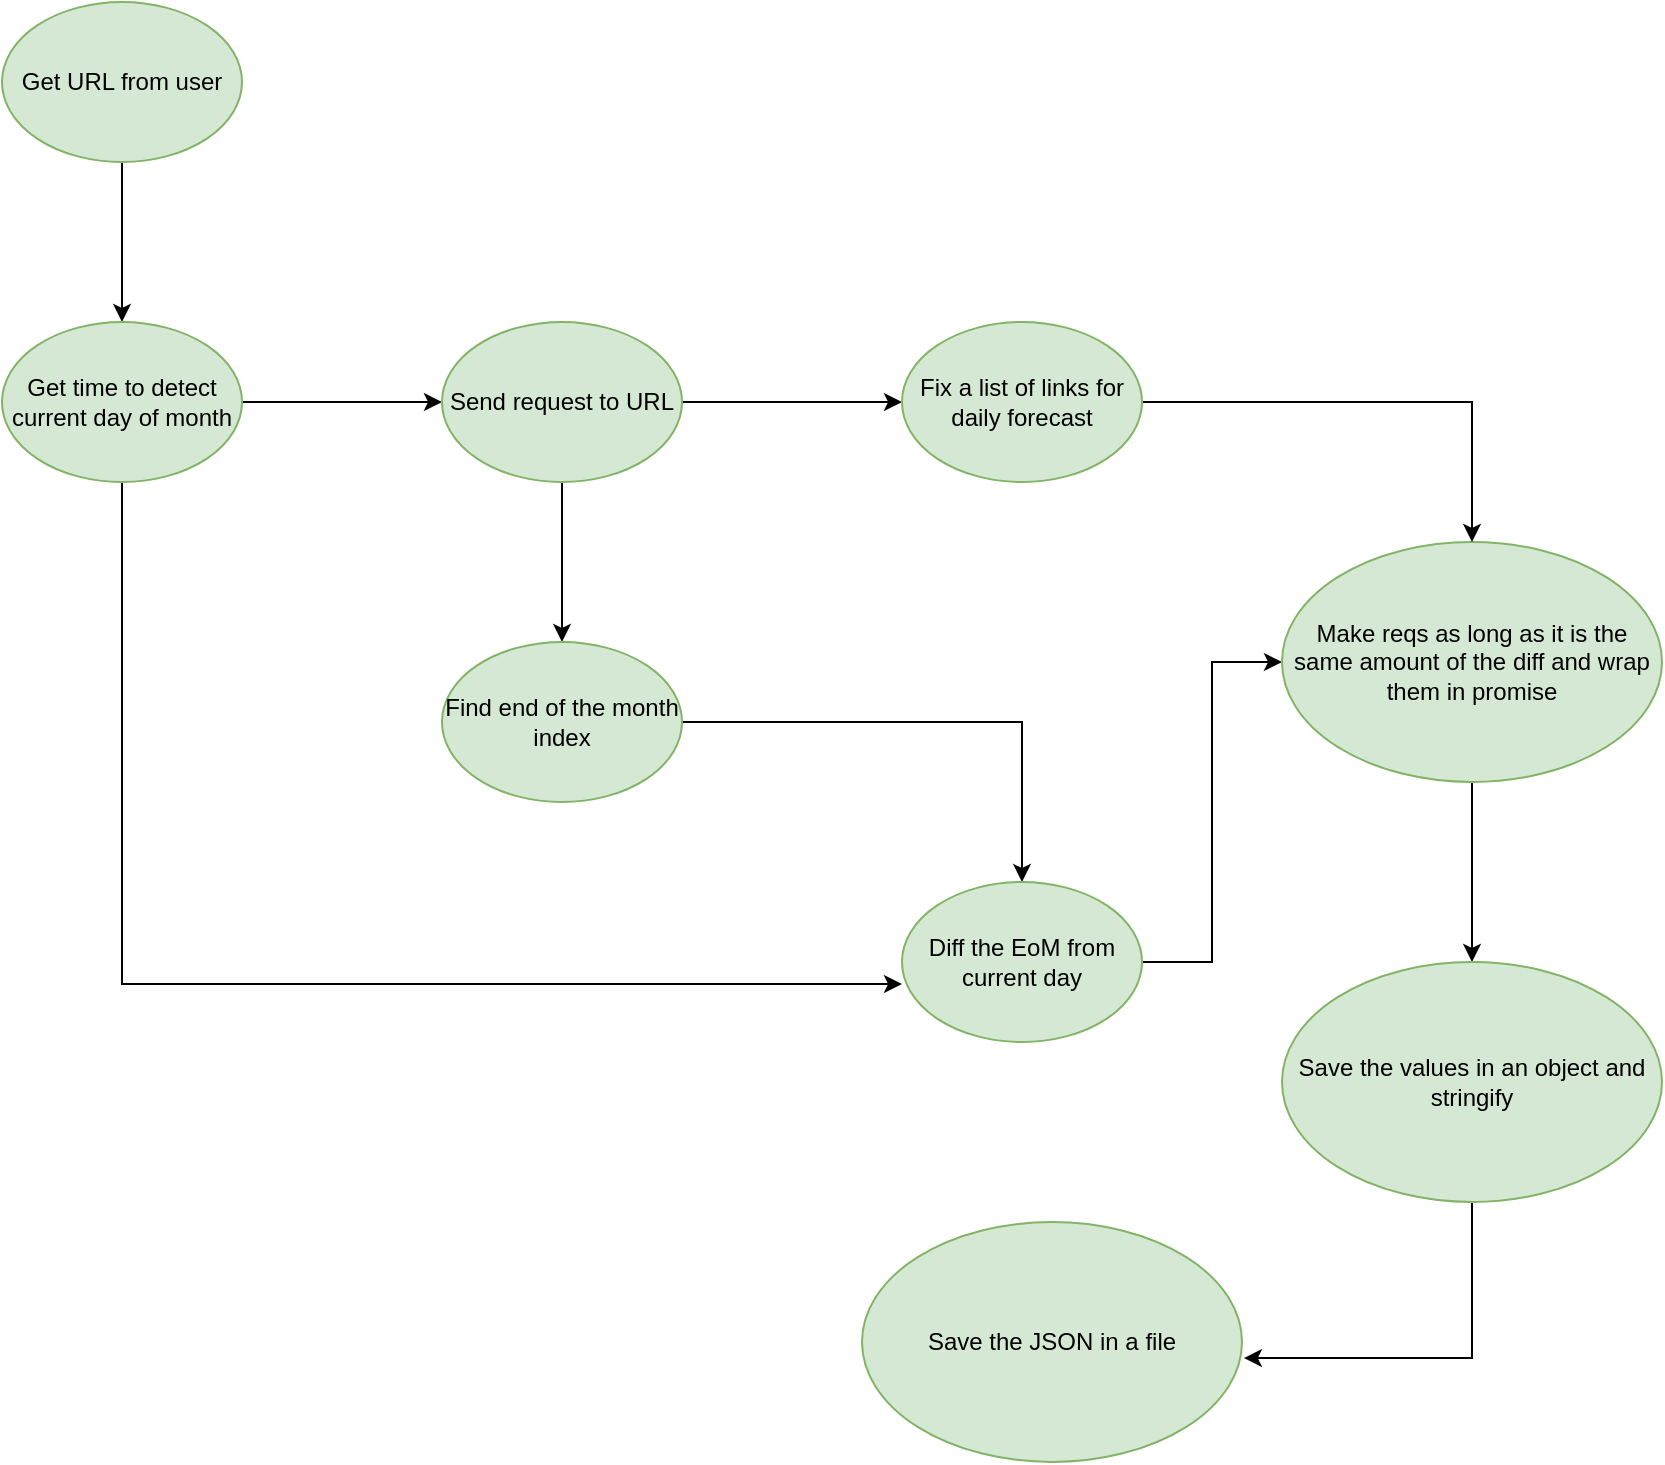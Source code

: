 <mxfile version="14.9.3" type="github">
  <diagram id="krcAVNINpBlmixEPBgvQ" name="Flow of Operation">
    <mxGraphModel dx="1422" dy="773" grid="1" gridSize="10" guides="1" tooltips="1" connect="1" arrows="1" fold="1" page="1" pageScale="1" pageWidth="1169" pageHeight="827" math="0" shadow="0">
      <root>
        <mxCell id="0" />
        <mxCell id="1" parent="0" />
        <mxCell id="UeT1FfdzGyLcaej1l1ET-3" style="edgeStyle=orthogonalEdgeStyle;rounded=0;orthogonalLoop=1;jettySize=auto;html=1;" parent="1" source="UeT1FfdzGyLcaej1l1ET-1" target="UeT1FfdzGyLcaej1l1ET-2" edge="1">
          <mxGeometry relative="1" as="geometry" />
        </mxCell>
        <mxCell id="UeT1FfdzGyLcaej1l1ET-1" value="Get URL from user" style="ellipse;whiteSpace=wrap;html=1;fillColor=#d5e8d4;strokeColor=#82b366;" parent="1" vertex="1">
          <mxGeometry x="120" y="40" width="120" height="80" as="geometry" />
        </mxCell>
        <mxCell id="UeT1FfdzGyLcaej1l1ET-5" style="edgeStyle=orthogonalEdgeStyle;rounded=0;orthogonalLoop=1;jettySize=auto;html=1;" parent="1" source="UeT1FfdzGyLcaej1l1ET-2" target="UeT1FfdzGyLcaej1l1ET-4" edge="1">
          <mxGeometry relative="1" as="geometry">
            <Array as="points">
              <mxPoint x="330" y="240" />
              <mxPoint x="330" y="240" />
            </Array>
          </mxGeometry>
        </mxCell>
        <mxCell id="VtEJML3tT3T2pC3QXiPh-4" style="edgeStyle=orthogonalEdgeStyle;rounded=0;orthogonalLoop=1;jettySize=auto;html=1;entryX=0;entryY=0.638;entryDx=0;entryDy=0;entryPerimeter=0;exitX=0.5;exitY=1;exitDx=0;exitDy=0;" edge="1" parent="1" source="UeT1FfdzGyLcaej1l1ET-2" target="UeT1FfdzGyLcaej1l1ET-8">
          <mxGeometry relative="1" as="geometry">
            <Array as="points">
              <mxPoint x="180" y="531" />
            </Array>
          </mxGeometry>
        </mxCell>
        <mxCell id="UeT1FfdzGyLcaej1l1ET-2" value="Get time to detect current day of month" style="ellipse;whiteSpace=wrap;html=1;fillColor=#d5e8d4;strokeColor=#82b366;" parent="1" vertex="1">
          <mxGeometry x="120" y="200" width="120" height="80" as="geometry" />
        </mxCell>
        <mxCell id="VtEJML3tT3T2pC3QXiPh-1" style="edgeStyle=orthogonalEdgeStyle;rounded=0;orthogonalLoop=1;jettySize=auto;html=1;entryX=0;entryY=0.5;entryDx=0;entryDy=0;" edge="1" parent="1" source="UeT1FfdzGyLcaej1l1ET-4" target="UeT1FfdzGyLcaej1l1ET-12">
          <mxGeometry relative="1" as="geometry" />
        </mxCell>
        <mxCell id="VtEJML3tT3T2pC3QXiPh-2" style="edgeStyle=orthogonalEdgeStyle;rounded=0;orthogonalLoop=1;jettySize=auto;html=1;" edge="1" parent="1" source="UeT1FfdzGyLcaej1l1ET-4" target="UeT1FfdzGyLcaej1l1ET-6">
          <mxGeometry relative="1" as="geometry" />
        </mxCell>
        <mxCell id="UeT1FfdzGyLcaej1l1ET-4" value="Send request to URL" style="ellipse;whiteSpace=wrap;html=1;fillColor=#d5e8d4;strokeColor=#82b366;" parent="1" vertex="1">
          <mxGeometry x="340" y="200" width="120" height="80" as="geometry" />
        </mxCell>
        <mxCell id="VtEJML3tT3T2pC3QXiPh-3" style="edgeStyle=orthogonalEdgeStyle;rounded=0;orthogonalLoop=1;jettySize=auto;html=1;entryX=0.5;entryY=0;entryDx=0;entryDy=0;" edge="1" parent="1" source="UeT1FfdzGyLcaej1l1ET-6" target="UeT1FfdzGyLcaej1l1ET-8">
          <mxGeometry relative="1" as="geometry">
            <Array as="points">
              <mxPoint x="630" y="400" />
            </Array>
          </mxGeometry>
        </mxCell>
        <mxCell id="UeT1FfdzGyLcaej1l1ET-6" value="Find end of the month index" style="ellipse;whiteSpace=wrap;html=1;fillColor=#d5e8d4;strokeColor=#82b366;" parent="1" vertex="1">
          <mxGeometry x="340" y="360" width="120" height="80" as="geometry" />
        </mxCell>
        <mxCell id="VtEJML3tT3T2pC3QXiPh-6" style="edgeStyle=orthogonalEdgeStyle;rounded=0;orthogonalLoop=1;jettySize=auto;html=1;entryX=0;entryY=0.5;entryDx=0;entryDy=0;" edge="1" parent="1" source="UeT1FfdzGyLcaej1l1ET-8" target="UeT1FfdzGyLcaej1l1ET-10">
          <mxGeometry relative="1" as="geometry" />
        </mxCell>
        <mxCell id="UeT1FfdzGyLcaej1l1ET-8" value="Diff the EoM from current day" style="ellipse;whiteSpace=wrap;html=1;fillColor=#d5e8d4;strokeColor=#82b366;" parent="1" vertex="1">
          <mxGeometry x="570" y="480" width="120" height="80" as="geometry" />
        </mxCell>
        <mxCell id="VtEJML3tT3T2pC3QXiPh-8" style="edgeStyle=orthogonalEdgeStyle;rounded=0;orthogonalLoop=1;jettySize=auto;html=1;entryX=0.5;entryY=0;entryDx=0;entryDy=0;" edge="1" parent="1" source="UeT1FfdzGyLcaej1l1ET-10" target="VtEJML3tT3T2pC3QXiPh-7">
          <mxGeometry relative="1" as="geometry" />
        </mxCell>
        <mxCell id="UeT1FfdzGyLcaej1l1ET-10" value="Make reqs as long as it is the same amount of the diff and wrap them in promise" style="ellipse;whiteSpace=wrap;html=1;fillColor=#d5e8d4;strokeColor=#82b366;" parent="1" vertex="1">
          <mxGeometry x="760" y="310" width="190" height="120" as="geometry" />
        </mxCell>
        <mxCell id="VtEJML3tT3T2pC3QXiPh-5" style="edgeStyle=orthogonalEdgeStyle;rounded=0;orthogonalLoop=1;jettySize=auto;html=1;entryX=0.5;entryY=0;entryDx=0;entryDy=0;" edge="1" parent="1" source="UeT1FfdzGyLcaej1l1ET-12" target="UeT1FfdzGyLcaej1l1ET-10">
          <mxGeometry relative="1" as="geometry" />
        </mxCell>
        <mxCell id="UeT1FfdzGyLcaej1l1ET-12" value="Fix a list of links for daily forecast" style="ellipse;whiteSpace=wrap;html=1;fillColor=#d5e8d4;strokeColor=#82b366;" parent="1" vertex="1">
          <mxGeometry x="570" y="200" width="120" height="80" as="geometry" />
        </mxCell>
        <mxCell id="VtEJML3tT3T2pC3QXiPh-10" style="edgeStyle=orthogonalEdgeStyle;rounded=0;orthogonalLoop=1;jettySize=auto;html=1;entryX=1.005;entryY=0.567;entryDx=0;entryDy=0;entryPerimeter=0;exitX=0.5;exitY=1;exitDx=0;exitDy=0;" edge="1" parent="1" source="VtEJML3tT3T2pC3QXiPh-7" target="VtEJML3tT3T2pC3QXiPh-9">
          <mxGeometry relative="1" as="geometry">
            <Array as="points">
              <mxPoint x="855" y="718" />
            </Array>
          </mxGeometry>
        </mxCell>
        <mxCell id="VtEJML3tT3T2pC3QXiPh-7" value="Save the values in an object and stringify" style="ellipse;whiteSpace=wrap;html=1;fillColor=#d5e8d4;strokeColor=#82b366;" vertex="1" parent="1">
          <mxGeometry x="760" y="520" width="190" height="120" as="geometry" />
        </mxCell>
        <mxCell id="VtEJML3tT3T2pC3QXiPh-9" value="Save the JSON in a file" style="ellipse;whiteSpace=wrap;html=1;fillColor=#d5e8d4;strokeColor=#82b366;" vertex="1" parent="1">
          <mxGeometry x="550" y="650" width="190" height="120" as="geometry" />
        </mxCell>
      </root>
    </mxGraphModel>
  </diagram>
</mxfile>
